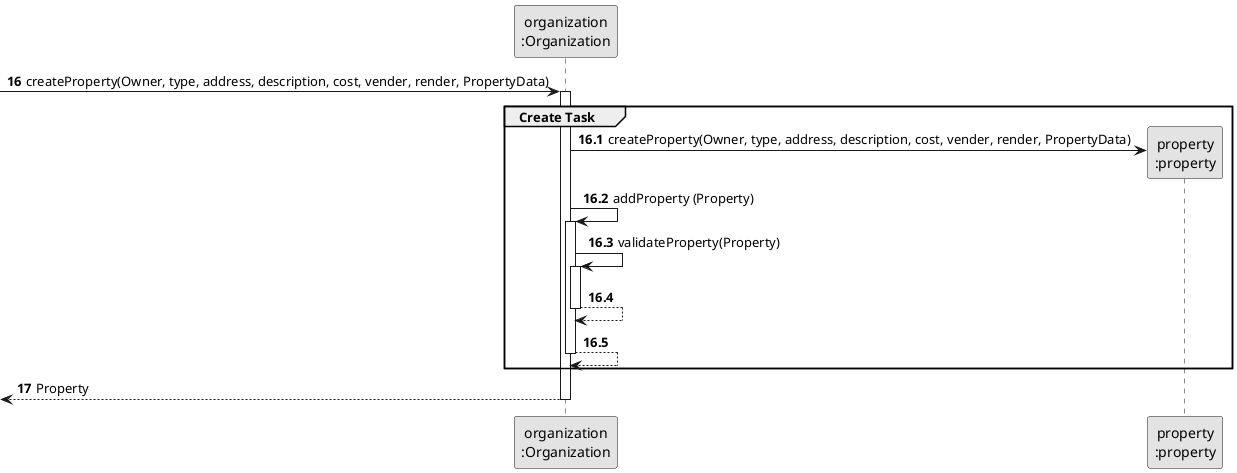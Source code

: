 @startuml
skinparam monochrome true
skinparam packageStyle rectangle
skinparam shadowing false

participant "organization\n:Organization" as ORG
participant "property\n:property" as TAREFA

autonumber 16
-> ORG: createProperty(Owner, type, address, description, cost, vender, render, PropertyData)

autonumber 16.1
activate ORG
    group Create Task

        ORG -> TAREFA**: createProperty(Owner, type, address, description, cost, vender, render, PropertyData)
        ORG -> ORG: addProperty (Property)

        activate ORG
            ORG -> ORG: validateProperty(Property)
            activate ORG
                ORG --> ORG
            deactivate ORG

            ORG --> ORG
        deactivate ORG
    end

    autonumber 17
    <-- ORG : Property
deactivate ORG


@enduml